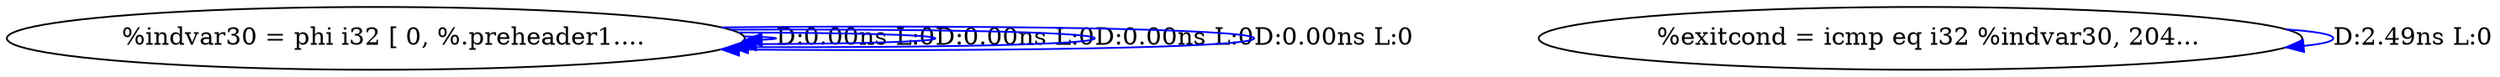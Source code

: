 digraph {
Node0x306adb0[label="  %indvar30 = phi i32 [ 0, %.preheader1...."];
Node0x306adb0 -> Node0x306adb0[label="D:0.00ns L:0",color=blue];
Node0x306adb0 -> Node0x306adb0[label="D:0.00ns L:0",color=blue];
Node0x306adb0 -> Node0x306adb0[label="D:0.00ns L:0",color=blue];
Node0x306adb0 -> Node0x306adb0[label="D:0.00ns L:0",color=blue];
Node0x306ae90[label="  %exitcond = icmp eq i32 %indvar30, 204..."];
Node0x306ae90 -> Node0x306ae90[label="D:2.49ns L:0",color=blue];
}
